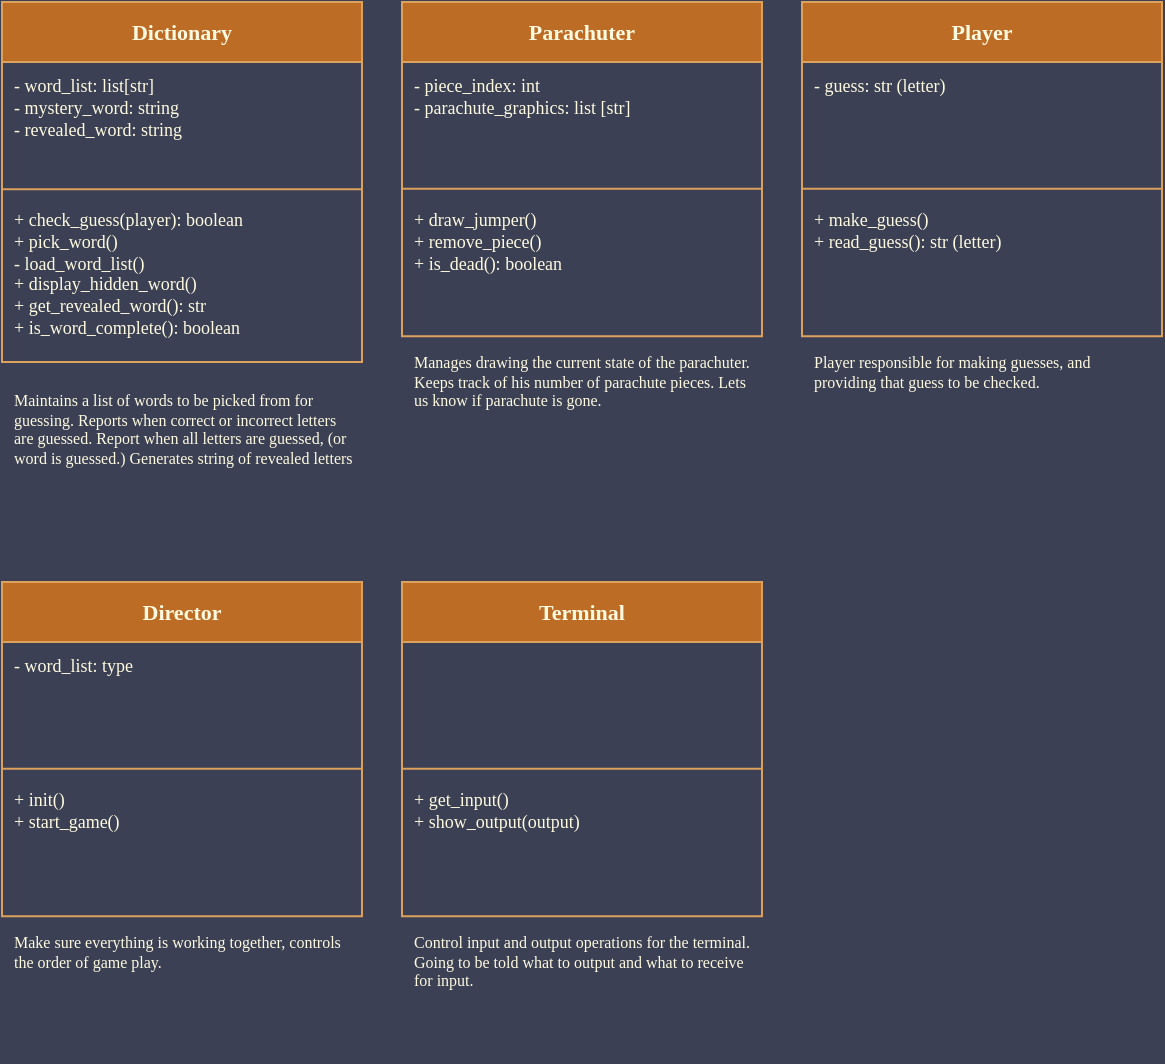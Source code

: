 <mxfile>
    <diagram id="C5RBs43oDa-KdzZeNtuy" name="Page-1">
        <mxGraphModel dx="634" dy="316" grid="1" gridSize="10" guides="1" tooltips="1" connect="1" arrows="1" fold="1" page="1" pageScale="1" pageWidth="1100" pageHeight="850" background="#3B4054" math="0" shadow="0">
            <root>
                <mxCell id="WIyWlLk6GJQsqaUBKTNV-0"/>
                <mxCell id="WIyWlLk6GJQsqaUBKTNV-1" parent="WIyWlLk6GJQsqaUBKTNV-0"/>
                <mxCell id="ljWQs0ftOi78ZdAStHtR-5" value="" style="group;fillStyle=solid;spacing=4;fontColor=#FEFAE0;" parent="WIyWlLk6GJQsqaUBKTNV-1" vertex="1" connectable="0">
                    <mxGeometry x="40" y="20" width="180" height="250" as="geometry"/>
                </mxCell>
                <mxCell id="ljWQs0ftOi78ZdAStHtR-0" value="Dictionary&lt;br&gt;" style="swimlane;fontStyle=1;align=center;verticalAlign=middle;childLayout=stackLayout;horizontal=1;startSize=30;horizontalStack=0;resizeParent=1;resizeParentMax=0;resizeLast=0;collapsible=1;marginBottom=0;labelBackgroundColor=none;fontSize=11;whiteSpace=wrap;spacing=6;html=1;textDirection=ltr;labelPosition=center;verticalLabelPosition=middle;fontFamily=Source Code Pro;fontSource=https%3A%2F%2Ffonts.googleapis.com%2Fcss%3Ffamily%3DSource%2BCode%2BPro;fillColor=#BC6C25;strokeColor=#DDA15E;fontColor=#FEFAE0;" parent="ljWQs0ftOi78ZdAStHtR-5" vertex="1">
                    <mxGeometry width="180" height="180.003" as="geometry">
                        <mxRectangle x="20" y="10" width="90" height="26" as="alternateBounds"/>
                    </mxGeometry>
                </mxCell>
                <mxCell id="ljWQs0ftOi78ZdAStHtR-1" value="&lt;div style=&quot;font-size: 9px;&quot;&gt;- word_list: list[str]&lt;/div&gt;&lt;div style=&quot;font-size: 9px;&quot;&gt;- mystery_word: string&lt;/div&gt;&lt;div style=&quot;font-size: 9px;&quot;&gt;- revealed_word: string&lt;/div&gt;" style="text;strokeColor=none;fillColor=none;align=left;verticalAlign=top;spacingLeft=4;spacingRight=4;overflow=hidden;rotatable=0;points=[[0,0.5],[1,0.5]];portConstraint=eastwest;labelBackgroundColor=none;fontSize=9;whiteSpace=wrap;html=1;fontFamily=Source Code Pro;fontSource=https%3A%2F%2Ffonts.googleapis.com%2Fcss%3Ffamily%3DSource%2BCode%2BPro;fontColor=#FEFAE0;" parent="ljWQs0ftOi78ZdAStHtR-0" vertex="1">
                    <mxGeometry y="30" width="180" height="60.185" as="geometry"/>
                </mxCell>
                <mxCell id="ljWQs0ftOi78ZdAStHtR-2" value="" style="line;strokeWidth=1;fillColor=none;align=left;verticalAlign=middle;spacingTop=-1;spacingLeft=3;spacingRight=3;rotatable=0;labelPosition=right;points=[];portConstraint=eastwest;labelBackgroundColor=none;fontSize=11;strokeColor=#DDA15E;fontColor=#FEFAE0;" parent="ljWQs0ftOi78ZdAStHtR-0" vertex="1">
                    <mxGeometry y="90.185" width="180" height="6.878" as="geometry"/>
                </mxCell>
                <mxCell id="ljWQs0ftOi78ZdAStHtR-3" value="&lt;div style=&quot;font-size: 9px&quot;&gt;+ check_guess(player): boolean&lt;/div&gt;&lt;div style=&quot;font-size: 9px&quot;&gt;+ pick_word()&lt;/div&gt;&lt;div style=&quot;font-size: 9px&quot;&gt;- load_word_list()&lt;/div&gt;&lt;div style=&quot;font-size: 9px&quot;&gt;+ display_hidden_word()&lt;/div&gt;&lt;div style=&quot;font-size: 9px&quot;&gt;+ get_revealed_word(): str&lt;/div&gt;&lt;div style=&quot;font-size: 9px&quot;&gt;+ is_word_complete(): boolean&lt;/div&gt;" style="text;strokeColor=none;fillColor=none;align=left;verticalAlign=top;spacingLeft=4;spacingRight=4;overflow=hidden;rotatable=0;points=[[0,0.5],[1,0.5]];portConstraint=eastwest;labelBackgroundColor=none;fontSize=9;whiteSpace=wrap;html=1;fontFamily=Source Code Pro;fontSource=https%3A%2F%2Ffonts.googleapis.com%2Fcss%3Ffamily%3DSource%2BCode%2BPro;fontColor=#FEFAE0;" parent="ljWQs0ftOi78ZdAStHtR-0" vertex="1">
                    <mxGeometry y="97.063" width="180" height="82.94" as="geometry"/>
                </mxCell>
                <mxCell id="ljWQs0ftOi78ZdAStHtR-4" value="&lt;div style=&quot;font-size: 8px;&quot;&gt;Maintains a list of words to be picked from for guessing. Reports when correct or incorrect letters are guessed. Report when all letters are guessed, (or word is guessed.) Generates string of revealed letters&lt;/div&gt;" style="text;html=1;align=left;verticalAlign=top;labelBackgroundColor=none;fontSize=8;whiteSpace=wrap;fontFamily=Source Code Pro;fontSource=https%3A%2F%2Ffonts.googleapis.com%2Fcss%3Ffamily%3DSource%2BCode%2BPro;strokeWidth=0.5;spacing=0;spacingLeft=6;spacingRight=6;fontColor=#FEFAE0;" parent="ljWQs0ftOi78ZdAStHtR-5" vertex="1">
                    <mxGeometry y="190.003" width="180" height="78.037" as="geometry"/>
                </mxCell>
                <mxCell id="WdZ8lccHcP2vV0HrdDDT-0" value="" style="group;fillStyle=solid;spacing=4;fontColor=#FEFAE0;" parent="WIyWlLk6GJQsqaUBKTNV-1" vertex="1" connectable="0">
                    <mxGeometry x="240" y="20" width="180" height="240" as="geometry"/>
                </mxCell>
                <mxCell id="WdZ8lccHcP2vV0HrdDDT-1" value="Parachuter" style="swimlane;fontStyle=1;align=center;verticalAlign=middle;childLayout=stackLayout;horizontal=1;startSize=30;horizontalStack=0;resizeParent=1;resizeParentMax=0;resizeLast=0;collapsible=1;marginBottom=0;labelBackgroundColor=none;fontSize=11;whiteSpace=wrap;spacing=6;html=1;textDirection=ltr;labelPosition=center;verticalLabelPosition=middle;fontFamily=Source Code Pro;fontSource=https%3A%2F%2Ffonts.googleapis.com%2Fcss%3Ffamily%3DSource%2BCode%2BPro;fillColor=#BC6C25;strokeColor=#DDA15E;fontColor=#FEFAE0;" parent="WdZ8lccHcP2vV0HrdDDT-0" vertex="1">
                    <mxGeometry width="180" height="167.143" as="geometry">
                        <mxRectangle x="20" y="10" width="90" height="26" as="alternateBounds"/>
                    </mxGeometry>
                </mxCell>
                <mxCell id="WdZ8lccHcP2vV0HrdDDT-2" value="&lt;div style=&quot;font-size: 9px;&quot;&gt;- piece_index: int&lt;/div&gt;&lt;div style=&quot;font-size: 9px;&quot;&gt;- parachute_graphics: list [str]&lt;/div&gt;" style="text;strokeColor=none;fillColor=none;align=left;verticalAlign=top;spacingLeft=4;spacingRight=4;overflow=hidden;rotatable=0;points=[[0,0.5],[1,0.5]];portConstraint=eastwest;labelBackgroundColor=none;fontSize=9;whiteSpace=wrap;html=1;fontFamily=Source Code Pro;fontSource=https%3A%2F%2Ffonts.googleapis.com%2Fcss%3Ffamily%3DSource%2BCode%2BPro;fontColor=#FEFAE0;" parent="WdZ8lccHcP2vV0HrdDDT-1" vertex="1">
                    <mxGeometry y="30" width="180" height="60" as="geometry"/>
                </mxCell>
                <mxCell id="WdZ8lccHcP2vV0HrdDDT-3" value="" style="line;strokeWidth=1;fillColor=none;align=left;verticalAlign=middle;spacingTop=-1;spacingLeft=3;spacingRight=3;rotatable=0;labelPosition=right;points=[];portConstraint=eastwest;labelBackgroundColor=none;fontSize=11;strokeColor=#DDA15E;fontColor=#FEFAE0;" parent="WdZ8lccHcP2vV0HrdDDT-1" vertex="1">
                    <mxGeometry y="90" width="180" height="6.857" as="geometry"/>
                </mxCell>
                <mxCell id="WdZ8lccHcP2vV0HrdDDT-4" value="&lt;div style=&quot;font-size: 9px;&quot;&gt;+ draw_jumper()&lt;/div&gt;&lt;div style=&quot;font-size: 9px;&quot;&gt;+ remove_piece()&lt;/div&gt;&lt;div style=&quot;font-size: 9px;&quot;&gt;+ is_dead(): boolean&lt;/div&gt;&lt;div style=&quot;font-size: 9px;&quot;&gt;&lt;br&gt;&lt;/div&gt;" style="text;strokeColor=none;fillColor=none;align=left;verticalAlign=top;spacingLeft=4;spacingRight=4;overflow=hidden;rotatable=0;points=[[0,0.5],[1,0.5]];portConstraint=eastwest;labelBackgroundColor=none;fontSize=9;whiteSpace=wrap;html=1;fontFamily=Source Code Pro;fontSource=https%3A%2F%2Ffonts.googleapis.com%2Fcss%3Ffamily%3DSource%2BCode%2BPro;fontColor=#FEFAE0;" parent="WdZ8lccHcP2vV0HrdDDT-1" vertex="1">
                    <mxGeometry y="96.857" width="180" height="70.286" as="geometry"/>
                </mxCell>
                <mxCell id="WdZ8lccHcP2vV0HrdDDT-5" value="&lt;div style=&quot;font-size: 8px;&quot;&gt;Manages drawing the current state of the parachuter. Keeps track of his number of parachute pieces. Lets us know if parachute is gone.&lt;/div&gt;" style="text;html=1;align=left;verticalAlign=top;labelBackgroundColor=none;fontSize=8;whiteSpace=wrap;fontFamily=Source Code Pro;fontSource=https%3A%2F%2Ffonts.googleapis.com%2Fcss%3Ffamily%3DSource%2BCode%2BPro;strokeWidth=0.5;spacing=0;spacingLeft=6;spacingRight=6;fontColor=#FEFAE0;" parent="WdZ8lccHcP2vV0HrdDDT-0" vertex="1">
                    <mxGeometry y="171.43" width="180" height="68.57" as="geometry"/>
                </mxCell>
                <mxCell id="WdZ8lccHcP2vV0HrdDDT-6" value="" style="group;fillStyle=solid;spacing=4;fontColor=#FEFAE0;" parent="WIyWlLk6GJQsqaUBKTNV-1" vertex="1" connectable="0">
                    <mxGeometry x="440" y="20" width="180" height="240" as="geometry"/>
                </mxCell>
                <mxCell id="WdZ8lccHcP2vV0HrdDDT-7" value="Player" style="swimlane;fontStyle=1;align=center;verticalAlign=middle;childLayout=stackLayout;horizontal=1;startSize=30;horizontalStack=0;resizeParent=1;resizeParentMax=0;resizeLast=0;collapsible=1;marginBottom=0;labelBackgroundColor=none;fontSize=11;whiteSpace=wrap;spacing=6;html=1;textDirection=ltr;labelPosition=center;verticalLabelPosition=middle;fontFamily=Source Code Pro;fontSource=https%3A%2F%2Ffonts.googleapis.com%2Fcss%3Ffamily%3DSource%2BCode%2BPro;fillColor=#BC6C25;strokeColor=#DDA15E;fontColor=#FEFAE0;" parent="WdZ8lccHcP2vV0HrdDDT-6" vertex="1">
                    <mxGeometry width="180" height="167.143" as="geometry">
                        <mxRectangle x="20" y="10" width="90" height="26" as="alternateBounds"/>
                    </mxGeometry>
                </mxCell>
                <mxCell id="WdZ8lccHcP2vV0HrdDDT-8" value="&lt;div style=&quot;font-size: 9px;&quot;&gt;- guess: str (letter)&lt;/div&gt;" style="text;strokeColor=none;fillColor=none;align=left;verticalAlign=top;spacingLeft=4;spacingRight=4;overflow=hidden;rotatable=0;points=[[0,0.5],[1,0.5]];portConstraint=eastwest;labelBackgroundColor=none;fontSize=9;whiteSpace=wrap;html=1;fontFamily=Source Code Pro;fontSource=https%3A%2F%2Ffonts.googleapis.com%2Fcss%3Ffamily%3DSource%2BCode%2BPro;fontColor=#FEFAE0;" parent="WdZ8lccHcP2vV0HrdDDT-7" vertex="1">
                    <mxGeometry y="30" width="180" height="60" as="geometry"/>
                </mxCell>
                <mxCell id="WdZ8lccHcP2vV0HrdDDT-9" value="" style="line;strokeWidth=1;fillColor=none;align=left;verticalAlign=middle;spacingTop=-1;spacingLeft=3;spacingRight=3;rotatable=0;labelPosition=right;points=[];portConstraint=eastwest;labelBackgroundColor=none;fontSize=11;strokeColor=#DDA15E;fontColor=#FEFAE0;" parent="WdZ8lccHcP2vV0HrdDDT-7" vertex="1">
                    <mxGeometry y="90" width="180" height="6.857" as="geometry"/>
                </mxCell>
                <mxCell id="WdZ8lccHcP2vV0HrdDDT-10" value="&lt;div style=&quot;font-size: 9px;&quot;&gt;+ make_guess()&lt;/div&gt;&lt;div style=&quot;font-size: 9px;&quot;&gt;+ read_guess(): str (letter)&lt;/div&gt;&lt;div style=&quot;font-size: 9px;&quot;&gt;&lt;br&gt;&lt;/div&gt;" style="text;strokeColor=none;fillColor=none;align=left;verticalAlign=top;spacingLeft=4;spacingRight=4;overflow=hidden;rotatable=0;points=[[0,0.5],[1,0.5]];portConstraint=eastwest;labelBackgroundColor=none;fontSize=9;whiteSpace=wrap;html=1;fontFamily=Source Code Pro;fontSource=https%3A%2F%2Ffonts.googleapis.com%2Fcss%3Ffamily%3DSource%2BCode%2BPro;fontColor=#FEFAE0;" parent="WdZ8lccHcP2vV0HrdDDT-7" vertex="1">
                    <mxGeometry y="96.857" width="180" height="70.286" as="geometry"/>
                </mxCell>
                <mxCell id="WdZ8lccHcP2vV0HrdDDT-11" value="&lt;div style=&quot;font-size: 8px;&quot;&gt;Player responsible for making guesses, and providing that guess to be checked.&amp;nbsp;&lt;/div&gt;" style="text;html=1;align=left;verticalAlign=top;labelBackgroundColor=none;fontSize=8;whiteSpace=wrap;fontFamily=Source Code Pro;fontSource=https%3A%2F%2Ffonts.googleapis.com%2Fcss%3Ffamily%3DSource%2BCode%2BPro;strokeWidth=0.5;spacing=0;spacingLeft=6;spacingRight=6;fontColor=#FEFAE0;" parent="WdZ8lccHcP2vV0HrdDDT-6" vertex="1">
                    <mxGeometry y="171.43" width="180" height="68.57" as="geometry"/>
                </mxCell>
                <mxCell id="WdZ8lccHcP2vV0HrdDDT-16" value="" style="group;fillStyle=solid;spacing=4;fontColor=#FEFAE0;" parent="WIyWlLk6GJQsqaUBKTNV-1" vertex="1" connectable="0">
                    <mxGeometry x="40" y="310" width="180" height="240" as="geometry"/>
                </mxCell>
                <mxCell id="WdZ8lccHcP2vV0HrdDDT-17" value="Director" style="swimlane;fontStyle=1;align=center;verticalAlign=middle;childLayout=stackLayout;horizontal=1;startSize=30;horizontalStack=0;resizeParent=1;resizeParentMax=0;resizeLast=0;collapsible=1;marginBottom=0;labelBackgroundColor=none;fontSize=11;whiteSpace=wrap;spacing=6;html=1;textDirection=ltr;labelPosition=center;verticalLabelPosition=middle;fontFamily=Source Code Pro;fontSource=https%3A%2F%2Ffonts.googleapis.com%2Fcss%3Ffamily%3DSource%2BCode%2BPro;fillColor=#BC6C25;strokeColor=#DDA15E;fontColor=#FEFAE0;" parent="WdZ8lccHcP2vV0HrdDDT-16" vertex="1">
                    <mxGeometry width="180" height="167.143" as="geometry">
                        <mxRectangle x="20" y="10" width="90" height="26" as="alternateBounds"/>
                    </mxGeometry>
                </mxCell>
                <mxCell id="WdZ8lccHcP2vV0HrdDDT-18" value="&lt;div style=&quot;font-size: 9px;&quot;&gt;- word_list: type&lt;/div&gt;" style="text;strokeColor=none;fillColor=none;align=left;verticalAlign=top;spacingLeft=4;spacingRight=4;overflow=hidden;rotatable=0;points=[[0,0.5],[1,0.5]];portConstraint=eastwest;labelBackgroundColor=none;fontSize=9;whiteSpace=wrap;html=1;fontFamily=Source Code Pro;fontSource=https%3A%2F%2Ffonts.googleapis.com%2Fcss%3Ffamily%3DSource%2BCode%2BPro;fontColor=#FEFAE0;" parent="WdZ8lccHcP2vV0HrdDDT-17" vertex="1">
                    <mxGeometry y="30" width="180" height="60" as="geometry"/>
                </mxCell>
                <mxCell id="WdZ8lccHcP2vV0HrdDDT-19" value="" style="line;strokeWidth=1;fillColor=none;align=left;verticalAlign=middle;spacingTop=-1;spacingLeft=3;spacingRight=3;rotatable=0;labelPosition=right;points=[];portConstraint=eastwest;labelBackgroundColor=none;fontSize=11;strokeColor=#DDA15E;fontColor=#FEFAE0;" parent="WdZ8lccHcP2vV0HrdDDT-17" vertex="1">
                    <mxGeometry y="90" width="180" height="6.857" as="geometry"/>
                </mxCell>
                <mxCell id="WdZ8lccHcP2vV0HrdDDT-20" value="&lt;div style=&quot;font-size: 9px;&quot;&gt;+ init()&lt;/div&gt;&lt;div style=&quot;font-size: 9px;&quot;&gt;+ start_game()&lt;/div&gt;" style="text;strokeColor=none;fillColor=none;align=left;verticalAlign=top;spacingLeft=4;spacingRight=4;overflow=hidden;rotatable=0;points=[[0,0.5],[1,0.5]];portConstraint=eastwest;labelBackgroundColor=none;fontSize=9;whiteSpace=wrap;html=1;fontFamily=Source Code Pro;fontSource=https%3A%2F%2Ffonts.googleapis.com%2Fcss%3Ffamily%3DSource%2BCode%2BPro;fontColor=#FEFAE0;" parent="WdZ8lccHcP2vV0HrdDDT-17" vertex="1">
                    <mxGeometry y="96.857" width="180" height="70.286" as="geometry"/>
                </mxCell>
                <mxCell id="WdZ8lccHcP2vV0HrdDDT-21" value="&lt;div style=&quot;font-size: 8px;&quot;&gt;Make sure everything is working together, controls the order of game play.&amp;nbsp;&lt;/div&gt;" style="text;html=1;align=left;verticalAlign=top;labelBackgroundColor=none;fontSize=8;whiteSpace=wrap;fontFamily=Source Code Pro;fontSource=https%3A%2F%2Ffonts.googleapis.com%2Fcss%3Ffamily%3DSource%2BCode%2BPro;strokeWidth=0.5;spacing=0;spacingLeft=6;spacingRight=6;fontColor=#FEFAE0;" parent="WdZ8lccHcP2vV0HrdDDT-16" vertex="1">
                    <mxGeometry y="171.43" width="180" height="68.57" as="geometry"/>
                </mxCell>
                <mxCell id="WdZ8lccHcP2vV0HrdDDT-22" value="" style="group;fillStyle=solid;spacing=4;fontColor=#FEFAE0;" parent="WIyWlLk6GJQsqaUBKTNV-1" vertex="1" connectable="0">
                    <mxGeometry x="240" y="310" width="180" height="240" as="geometry"/>
                </mxCell>
                <mxCell id="WdZ8lccHcP2vV0HrdDDT-23" value="Terminal" style="swimlane;fontStyle=1;align=center;verticalAlign=middle;childLayout=stackLayout;horizontal=1;startSize=30;horizontalStack=0;resizeParent=1;resizeParentMax=0;resizeLast=0;collapsible=1;marginBottom=0;labelBackgroundColor=none;fontSize=11;whiteSpace=wrap;spacing=6;html=1;textDirection=ltr;labelPosition=center;verticalLabelPosition=middle;fontFamily=Source Code Pro;fontSource=https%3A%2F%2Ffonts.googleapis.com%2Fcss%3Ffamily%3DSource%2BCode%2BPro;fillColor=#BC6C25;strokeColor=#DDA15E;fontColor=#FEFAE0;" parent="WdZ8lccHcP2vV0HrdDDT-22" vertex="1">
                    <mxGeometry width="180" height="167.143" as="geometry">
                        <mxRectangle x="20" y="10" width="90" height="26" as="alternateBounds"/>
                    </mxGeometry>
                </mxCell>
                <mxCell id="WdZ8lccHcP2vV0HrdDDT-24" value="&lt;div style=&quot;font-size: 9px;&quot;&gt;&lt;br&gt;&lt;/div&gt;" style="text;strokeColor=none;fillColor=none;align=left;verticalAlign=top;spacingLeft=4;spacingRight=4;overflow=hidden;rotatable=0;points=[[0,0.5],[1,0.5]];portConstraint=eastwest;labelBackgroundColor=none;fontSize=9;whiteSpace=wrap;html=1;fontFamily=Source Code Pro;fontSource=https%3A%2F%2Ffonts.googleapis.com%2Fcss%3Ffamily%3DSource%2BCode%2BPro;fontColor=#FEFAE0;" parent="WdZ8lccHcP2vV0HrdDDT-23" vertex="1">
                    <mxGeometry y="30" width="180" height="60" as="geometry"/>
                </mxCell>
                <mxCell id="WdZ8lccHcP2vV0HrdDDT-25" value="" style="line;strokeWidth=1;fillColor=none;align=left;verticalAlign=middle;spacingTop=-1;spacingLeft=3;spacingRight=3;rotatable=0;labelPosition=right;points=[];portConstraint=eastwest;labelBackgroundColor=none;fontSize=11;strokeColor=#DDA15E;fontColor=#FEFAE0;" parent="WdZ8lccHcP2vV0HrdDDT-23" vertex="1">
                    <mxGeometry y="90" width="180" height="6.857" as="geometry"/>
                </mxCell>
                <mxCell id="WdZ8lccHcP2vV0HrdDDT-26" value="&lt;div style=&quot;font-size: 9px;&quot;&gt;+ get_input()&lt;/div&gt;&lt;div style=&quot;font-size: 9px;&quot;&gt;+ show_output(output)&lt;/div&gt;&lt;div style=&quot;font-size: 9px;&quot;&gt;&lt;br&gt;&lt;/div&gt;" style="text;strokeColor=none;fillColor=none;align=left;verticalAlign=top;spacingLeft=4;spacingRight=4;overflow=hidden;rotatable=0;points=[[0,0.5],[1,0.5]];portConstraint=eastwest;labelBackgroundColor=none;fontSize=9;whiteSpace=wrap;html=1;fontFamily=Source Code Pro;fontSource=https%3A%2F%2Ffonts.googleapis.com%2Fcss%3Ffamily%3DSource%2BCode%2BPro;fontColor=#FEFAE0;" parent="WdZ8lccHcP2vV0HrdDDT-23" vertex="1">
                    <mxGeometry y="96.857" width="180" height="70.286" as="geometry"/>
                </mxCell>
                <mxCell id="WdZ8lccHcP2vV0HrdDDT-27" value="&lt;div style=&quot;font-size: 8px;&quot;&gt;Control input and output operations for the terminal. Going to be told what to output and what to receive for input.&amp;nbsp;&lt;/div&gt;" style="text;html=1;align=left;verticalAlign=top;labelBackgroundColor=none;fontSize=8;whiteSpace=wrap;fontFamily=Source Code Pro;fontSource=https%3A%2F%2Ffonts.googleapis.com%2Fcss%3Ffamily%3DSource%2BCode%2BPro;strokeWidth=0.5;spacing=0;spacingLeft=6;spacingRight=6;fontColor=#FEFAE0;" parent="WdZ8lccHcP2vV0HrdDDT-22" vertex="1">
                    <mxGeometry y="171.43" width="180" height="68.57" as="geometry"/>
                </mxCell>
            </root>
        </mxGraphModel>
    </diagram>
</mxfile>